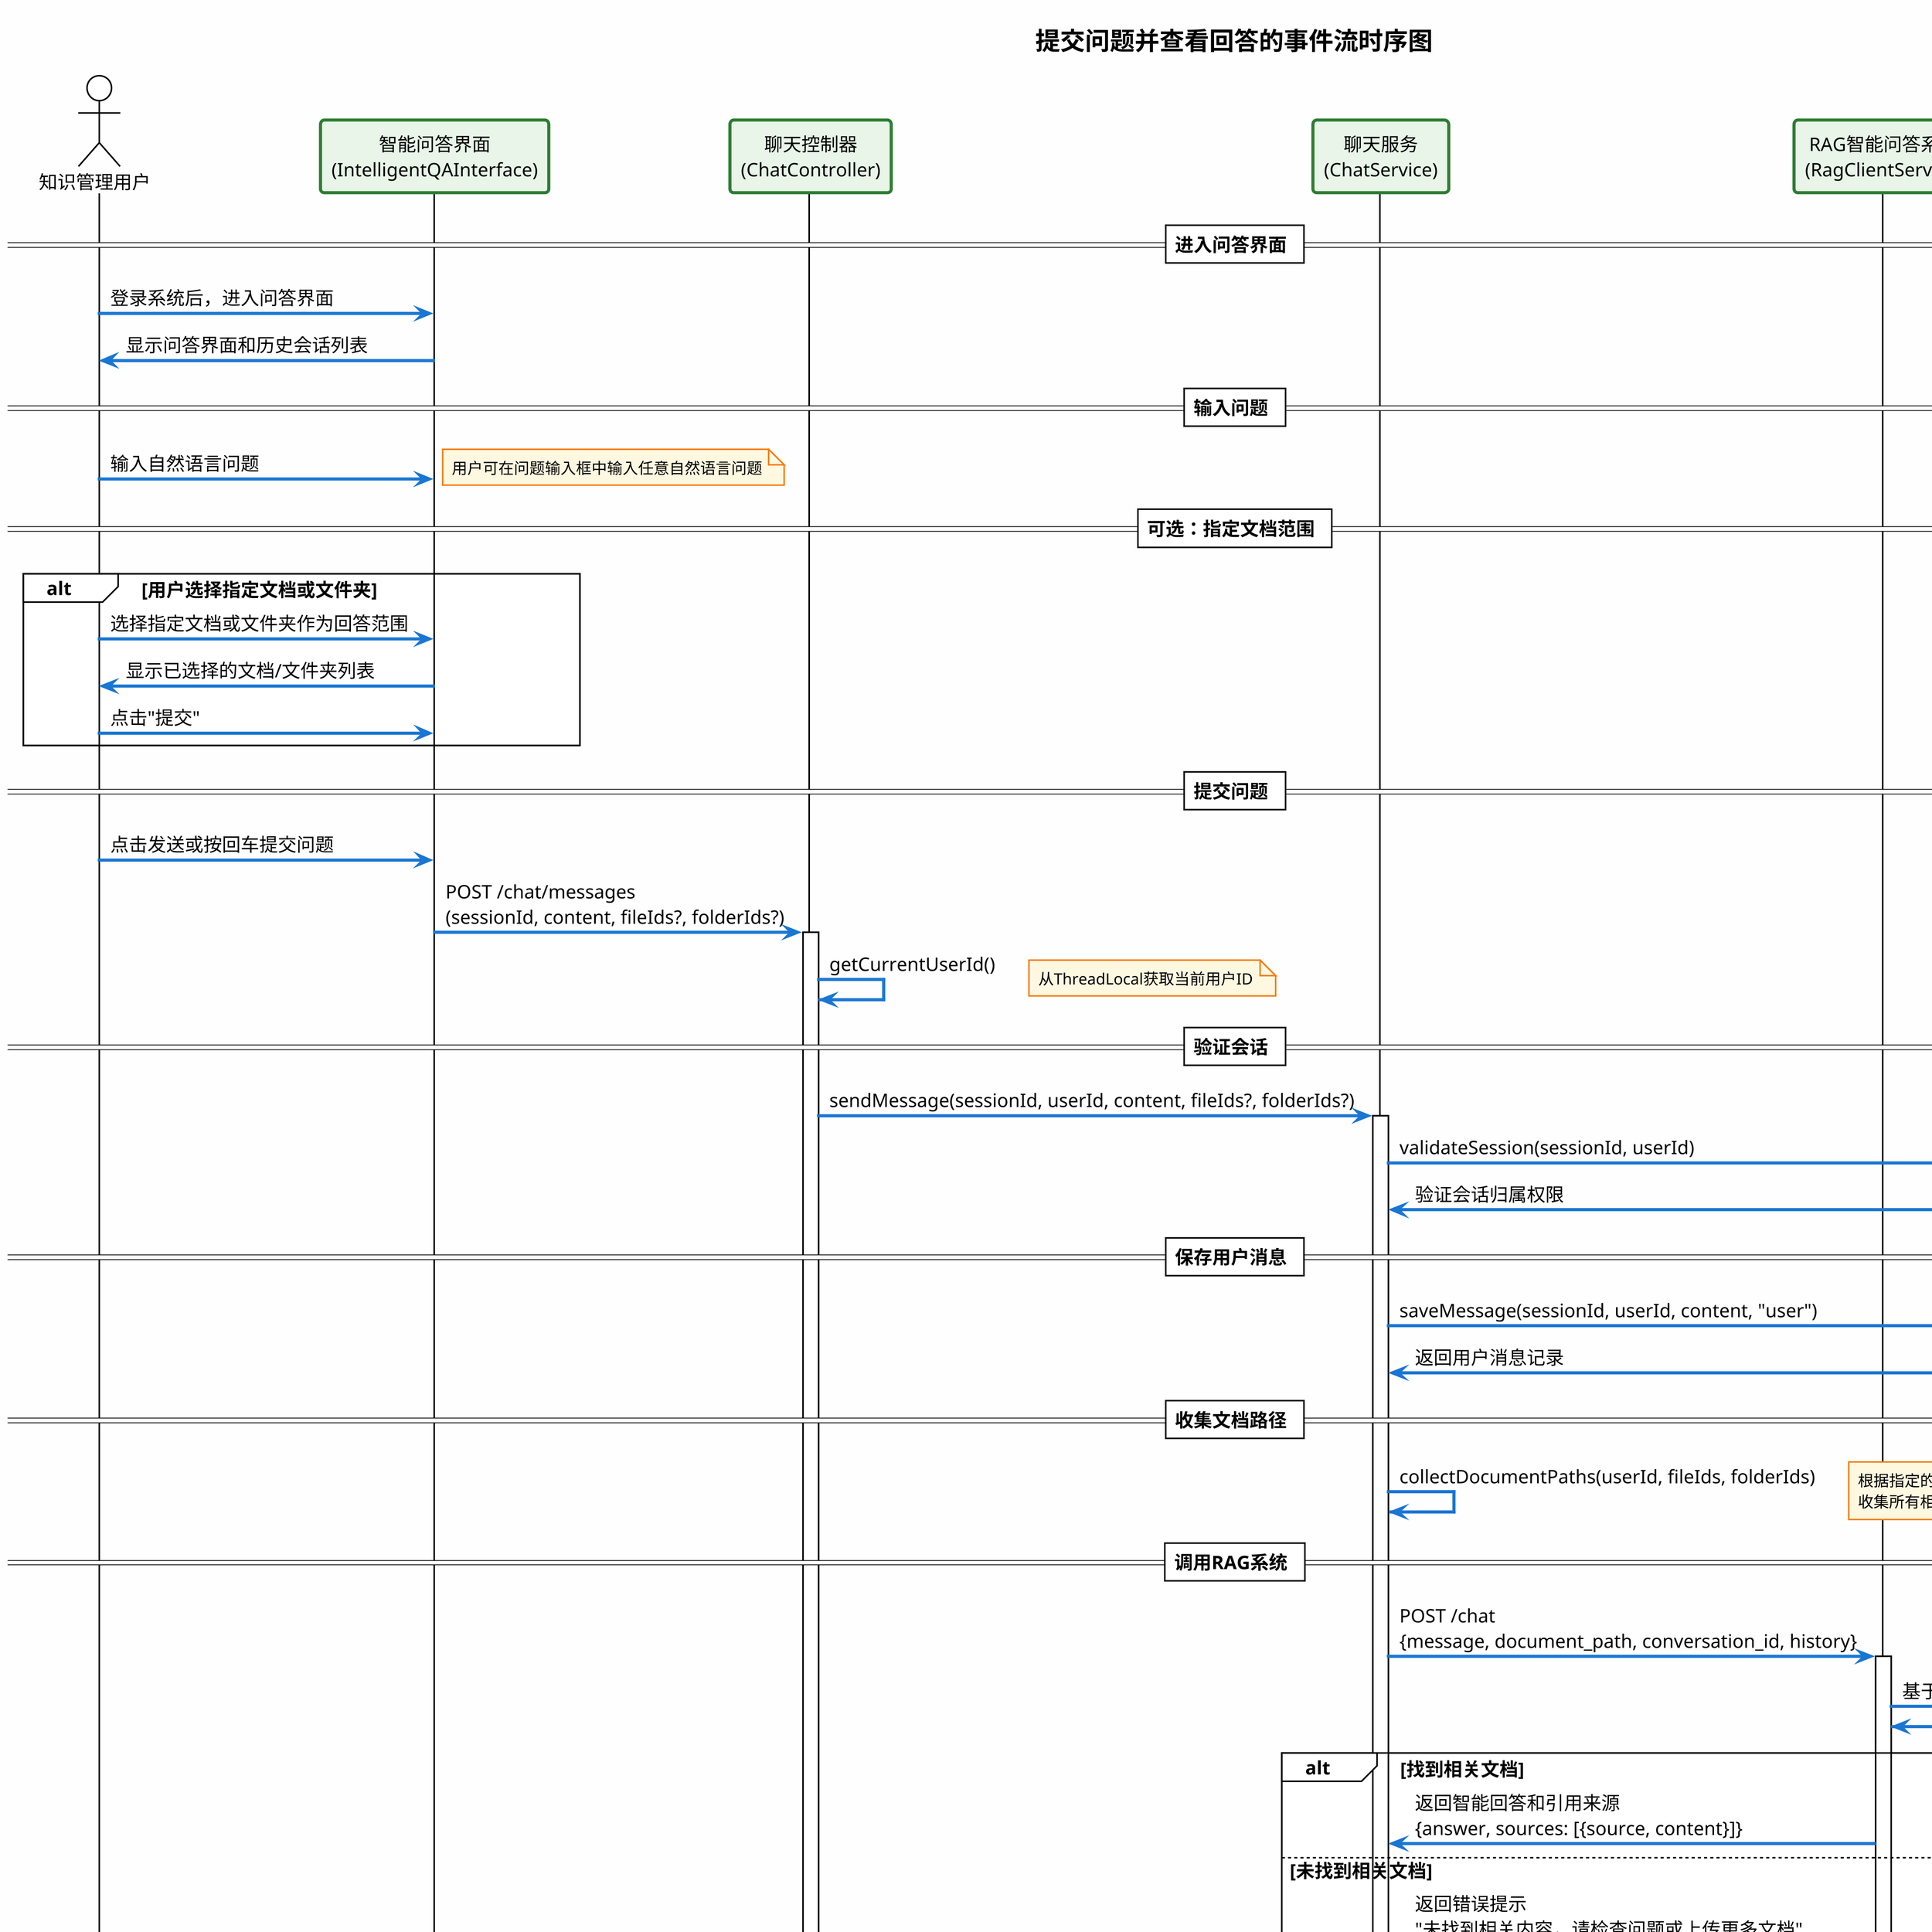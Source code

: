 @startuml 提交问题并查看回答的事件流

' 设置高清输出参数
skinparam dpi 300
scale 3600 width
scale 2400 height


!theme plain
' 设置中文字体支持和字体大小
skinparam defaultFontName "Microsoft YaHei,SimHei,Arial Unicode MS,sans-serif"
skinparam defaultFontSize 12
skinparam titleFontSize 16
skinparam participantFontSize 12
skinparam noteFontSize 10

skinparam backgroundColor #FEFEFE
skinparam participant {
    BackgroundColor #E8F5E8
    BorderColor #2E7D32
    BorderThickness 2
}
skinparam note {
    BackgroundColor #FFF8E1
    BorderColor #F57F17
    BorderThickness 1
}
skinparam arrow {
    Color #1976D2
    Thickness 2
}

title 提交问题并查看回答的事件流时序图

actor "知识管理用户" as User
participant "智能问答界面\n(IntelligentQAInterface)" as UI
participant "聊天控制器\n(ChatController)" as ChatController
participant "聊天服务\n(ChatService)" as ChatService
participant "RAG智能问答系统\n(RagClientService)" as RagService
entity "聊天会话\n(ChatSession)" as SessionEntity
entity "聊天消息\n(ChatMessage)" as MessageEntity
entity "用户\n(User)" as UserEntity

== 进入问答界面 ==
User -> UI: 登录系统后，进入问答界面
UI -> User: 显示问答界面和历史会话列表

== 输入问题 ==
User -> UI: 输入自然语言问题
note right: 用户可在问题输入框中输入任意自然语言问题

== 可选：指定文档范围 ==
alt 用户选择指定文档或文件夹
    User -> UI: 选择指定文档或文件夹作为回答范围
    UI -> User: 显示已选择的文档/文件夹列表
    User -> UI: 点击"提交"
end

== 提交问题 ==
User -> UI: 点击发送或按回车提交问题

UI -> ChatController: POST /chat/messages\n(sessionId, content, fileIds?, folderIds?)
activate ChatController

ChatController -> ChatController: getCurrentUserId()
note right: 从ThreadLocal获取当前用户ID

== 验证会话 ==
ChatController -> ChatService: sendMessage(sessionId, userId, content, fileIds?, folderIds?)
activate ChatService

ChatService -> SessionEntity: validateSession(sessionId, userId)
activate SessionEntity
SessionEntity -> ChatService: 验证会话归属权限
deactivate SessionEntity

== 保存用户消息 ==
ChatService -> MessageEntity: saveMessage(sessionId, userId, content, "user")
activate MessageEntity
MessageEntity -> ChatService: 返回用户消息记录
deactivate MessageEntity

== 收集文档路径 ==
ChatService -> ChatService: collectDocumentPaths(userId, fileIds, folderIds)
note right: 根据指定的文件和文件夹ID\n收集所有相关文档路径

== 调用RAG系统 ==
ChatService -> RagService: POST /chat\n{message, document_path, conversation_id, history}
activate RagService

RagService -> RagService: 基于RAG技术检索相关内容
note right: 从指定文档中检索相关内容\n生成智能回答和引用来源

alt 找到相关文档
    RagService -> ChatService: 返回智能回答和引用来源\n{answer, sources: [{source, content}]}
else 未找到相关文档
    RagService -> ChatService: 返回错误提示\n"未找到相关内容，请检查问题或上传更多文档"
end
deactivate RagService

== 处理回答内容 ==
ChatService -> ChatService: processRagResponse(userId, ragResponse)
note right: 将物理路径转换为逻辑路径\n便于前端显示

== 保存AI回答 ==
ChatService -> MessageEntity: saveMessage(sessionId, userId, aiResponse, "assistant")
activate MessageEntity
MessageEntity -> ChatService: 返回AI回答记录
deactivate MessageEntity

== 更新会话时间 ==
ChatService -> SessionEntity: updateSessionTime(sessionId)
activate SessionEntity
SessionEntity -> ChatService: 更新会话的最后活动时间
deactivate SessionEntity

ChatService -> ChatController: 返回AI回答消息
deactivate ChatService

ChatController -> UI: 返回Result<ChatMessage>
deactivate ChatController

== 显示回答内容 ==
UI -> UI: 解析AI回答的JSON格式
UI -> User: 显示回答内容 (markdown渲染)
UI -> User: 显示引用来源\n(文档名称和段落内容)

== 保存会话记录 ==
UI -> UI: 自动保存会话记录到本地存储
note right: 用户可随时查看历史问答

== 继续对话或结束 ==
alt 用户选择继续提问
    User -> UI: 输入新的问题
    note right: 系统保持会话上下文\n支持多轮对话
else 用户选择结束会话
    User -> UI: 关闭问答界面或切换到其他功能
    UI -> User: 保存会话记录，返回主界面
end

note over User, RagService
    后置条件：
    - 用户获得基于RAG技术的智能回答
    - 显示相关文档的引用来源信息
    - 会话记录自动保存，支持历史查看
    - 支持指定文档范围的精准问答
    - 保持多轮对话的上下文连贯性
end note

@enduml

